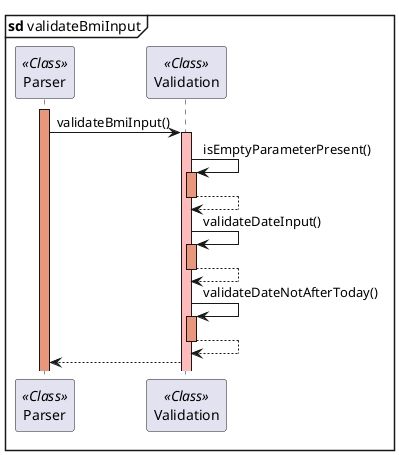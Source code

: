 @startuml
mainframe **sd** validateBmiInput
participant Parser as Parser << Class >>
participant Validation as Validation << Class >>


activate Parser  #DarkSalmon
Parser -> Validation : validateBmiInput()
activate Validation #FFBBBB

Validation -> Validation : isEmptyParameterPresent()
activate Validation  #DarkSalmon
Validation --> Validation :
deactivate Validation  #DarkSalmon

Validation -> Validation : validateDateInput()
activate Validation  #DarkSalmon
Validation --> Validation :
deactivate Validation  #DarkSalmon

Validation -> Validation : validateDateNotAfterToday()
activate Validation  #DarkSalmon
Validation --> Validation :
deactivate Validation  #DarkSalmon
Validation --> Parser:
@enduml